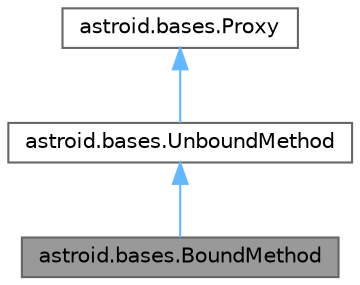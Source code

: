 digraph "astroid.bases.BoundMethod"
{
 // LATEX_PDF_SIZE
  bgcolor="transparent";
  edge [fontname=Helvetica,fontsize=10,labelfontname=Helvetica,labelfontsize=10];
  node [fontname=Helvetica,fontsize=10,shape=box,height=0.2,width=0.4];
  Node1 [id="Node000001",label="astroid.bases.BoundMethod",height=0.2,width=0.4,color="gray40", fillcolor="grey60", style="filled", fontcolor="black",tooltip=" "];
  Node2 -> Node1 [id="edge1_Node000001_Node000002",dir="back",color="steelblue1",style="solid",tooltip=" "];
  Node2 [id="Node000002",label="astroid.bases.UnboundMethod",height=0.2,width=0.4,color="gray40", fillcolor="white", style="filled",URL="$classastroid_1_1bases_1_1UnboundMethod.html",tooltip=" "];
  Node3 -> Node2 [id="edge2_Node000002_Node000003",dir="back",color="steelblue1",style="solid",tooltip=" "];
  Node3 [id="Node000003",label="astroid.bases.Proxy",height=0.2,width=0.4,color="gray40", fillcolor="white", style="filled",URL="$classastroid_1_1bases_1_1Proxy.html",tooltip=" "];
}
